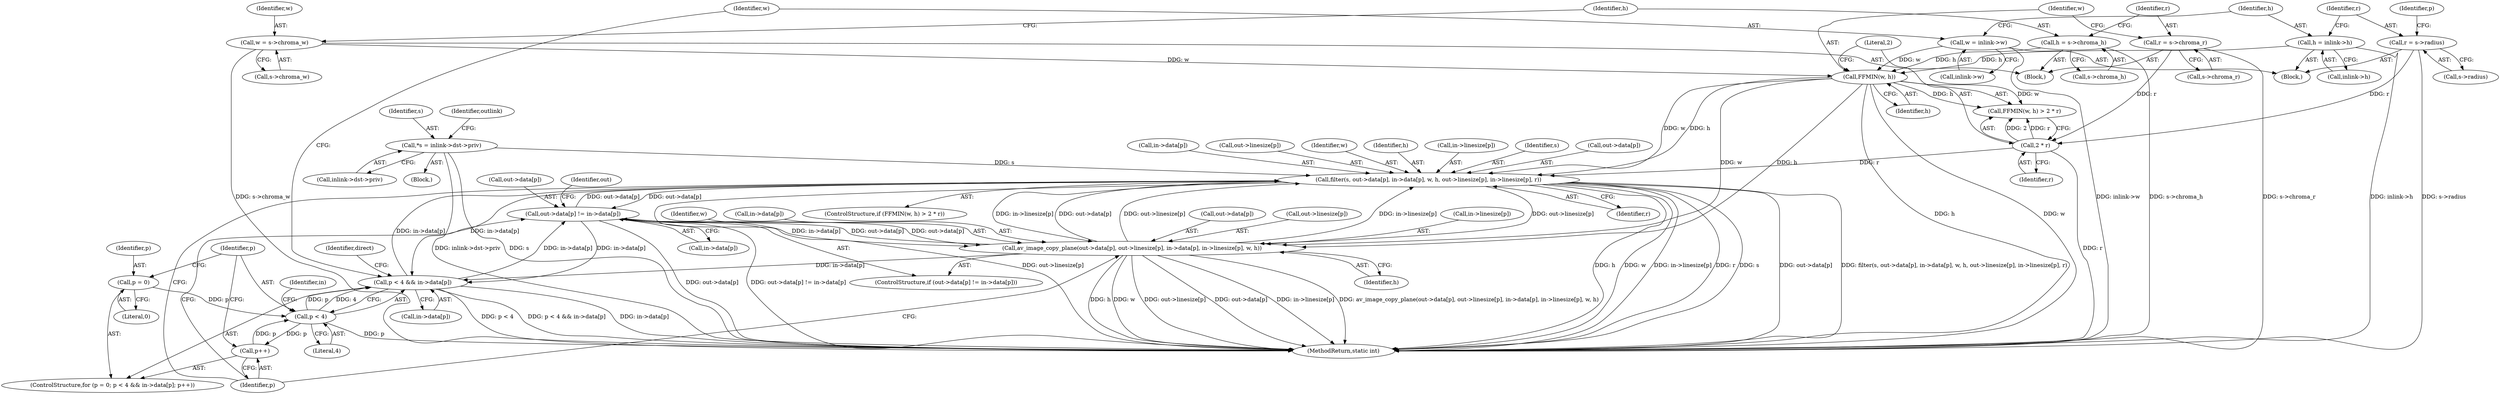 digraph "0_FFmpeg_e43a0a232dbf6d3c161823c2e07c52e76227a1bc_3@pointer" {
"1000223" [label="(Call,filter(s, out->data[p], in->data[p], w, h, out->linesize[p], in->linesize[p], r))"];
"1000105" [label="(Call,*s = inlink->dst->priv)"];
"1000250" [label="(Call,out->data[p] != in->data[p])"];
"1000223" [label="(Call,filter(s, out->data[p], in->data[p], w, h, out->linesize[p], in->linesize[p], r))"];
"1000261" [label="(Call,av_image_copy_plane(out->data[p], out->linesize[p], in->data[p], in->linesize[p], w, h))"];
"1000217" [label="(Call,FFMIN(w, h))"];
"1000200" [label="(Call,w = s->chroma_w)"];
"1000180" [label="(Call,w = inlink->w)"];
"1000186" [label="(Call,h = inlink->h)"];
"1000205" [label="(Call,h = s->chroma_h)"];
"1000167" [label="(Call,p < 4 && in->data[p])"];
"1000168" [label="(Call,p < 4)"];
"1000176" [label="(Call,p++)"];
"1000164" [label="(Call,p = 0)"];
"1000220" [label="(Call,2 * r)"];
"1000192" [label="(Call,r = s->radius)"];
"1000210" [label="(Call,r = s->chroma_r)"];
"1000182" [label="(Call,inlink->w)"];
"1000166" [label="(Literal,0)"];
"1000242" [label="(Call,in->linesize[p])"];
"1000188" [label="(Call,inlink->h)"];
"1000250" [label="(Call,out->data[p] != in->data[p])"];
"1000198" [label="(Identifier,p)"];
"1000224" [label="(Identifier,s)"];
"1000220" [label="(Call,2 * r)"];
"1000247" [label="(Identifier,r)"];
"1000221" [label="(Literal,2)"];
"1000267" [label="(Call,out->linesize[p])"];
"1000186" [label="(Call,h = inlink->h)"];
"1000177" [label="(Identifier,p)"];
"1000294" [label="(MethodReturn,static int)"];
"1000223" [label="(Call,filter(s, out->data[p], in->data[p], w, h, out->linesize[p], in->linesize[p], r))"];
"1000256" [label="(Call,in->data[p])"];
"1000167" [label="(Call,p < 4 && in->data[p])"];
"1000194" [label="(Call,s->radius)"];
"1000215" [label="(ControlStructure,if (FFMIN(w, h) > 2 * r))"];
"1000249" [label="(ControlStructure,if (out->data[p] != in->data[p]))"];
"1000222" [label="(Identifier,r)"];
"1000180" [label="(Call,w = inlink->w)"];
"1000205" [label="(Call,h = s->chroma_h)"];
"1000225" [label="(Call,out->data[p])"];
"1000206" [label="(Identifier,h)"];
"1000277" [label="(Call,in->linesize[p])"];
"1000171" [label="(Call,in->data[p])"];
"1000210" [label="(Call,r = s->chroma_r)"];
"1000165" [label="(Identifier,p)"];
"1000286" [label="(Identifier,direct)"];
"1000251" [label="(Call,out->data[p])"];
"1000219" [label="(Identifier,h)"];
"1000164" [label="(Call,p = 0)"];
"1000216" [label="(Call,FFMIN(w, h) > 2 * r)"];
"1000169" [label="(Identifier,p)"];
"1000200" [label="(Call,w = s->chroma_w)"];
"1000264" [label="(Identifier,out)"];
"1000230" [label="(Call,in->data[p])"];
"1000211" [label="(Identifier,r)"];
"1000237" [label="(Call,out->linesize[p])"];
"1000217" [label="(Call,FFMIN(w, h))"];
"1000178" [label="(Block,)"];
"1000207" [label="(Call,s->chroma_h)"];
"1000107" [label="(Call,inlink->dst->priv)"];
"1000187" [label="(Identifier,h)"];
"1000168" [label="(Call,p < 4)"];
"1000103" [label="(Block,)"];
"1000163" [label="(ControlStructure,for (p = 0; p < 4 && in->data[p]; p++))"];
"1000235" [label="(Identifier,w)"];
"1000106" [label="(Identifier,s)"];
"1000202" [label="(Call,s->chroma_w)"];
"1000282" [label="(Identifier,w)"];
"1000272" [label="(Call,in->data[p])"];
"1000201" [label="(Identifier,w)"];
"1000283" [label="(Identifier,h)"];
"1000176" [label="(Call,p++)"];
"1000192" [label="(Call,r = s->radius)"];
"1000114" [label="(Identifier,outlink)"];
"1000261" [label="(Call,av_image_copy_plane(out->data[p], out->linesize[p], in->data[p], in->linesize[p], w, h))"];
"1000170" [label="(Literal,4)"];
"1000218" [label="(Identifier,w)"];
"1000173" [label="(Identifier,in)"];
"1000105" [label="(Call,*s = inlink->dst->priv)"];
"1000212" [label="(Call,s->chroma_r)"];
"1000262" [label="(Call,out->data[p])"];
"1000199" [label="(Block,)"];
"1000236" [label="(Identifier,h)"];
"1000193" [label="(Identifier,r)"];
"1000181" [label="(Identifier,w)"];
"1000223" -> "1000215"  [label="AST: "];
"1000223" -> "1000247"  [label="CFG: "];
"1000224" -> "1000223"  [label="AST: "];
"1000225" -> "1000223"  [label="AST: "];
"1000230" -> "1000223"  [label="AST: "];
"1000235" -> "1000223"  [label="AST: "];
"1000236" -> "1000223"  [label="AST: "];
"1000237" -> "1000223"  [label="AST: "];
"1000242" -> "1000223"  [label="AST: "];
"1000247" -> "1000223"  [label="AST: "];
"1000177" -> "1000223"  [label="CFG: "];
"1000223" -> "1000294"  [label="DDG: out->data[p]"];
"1000223" -> "1000294"  [label="DDG: filter(s, out->data[p], in->data[p], w, h, out->linesize[p], in->linesize[p], r)"];
"1000223" -> "1000294"  [label="DDG: out->linesize[p]"];
"1000223" -> "1000294"  [label="DDG: h"];
"1000223" -> "1000294"  [label="DDG: w"];
"1000223" -> "1000294"  [label="DDG: in->linesize[p]"];
"1000223" -> "1000294"  [label="DDG: r"];
"1000223" -> "1000294"  [label="DDG: s"];
"1000223" -> "1000167"  [label="DDG: in->data[p]"];
"1000105" -> "1000223"  [label="DDG: s"];
"1000250" -> "1000223"  [label="DDG: out->data[p]"];
"1000261" -> "1000223"  [label="DDG: out->data[p]"];
"1000261" -> "1000223"  [label="DDG: out->linesize[p]"];
"1000261" -> "1000223"  [label="DDG: in->linesize[p]"];
"1000167" -> "1000223"  [label="DDG: in->data[p]"];
"1000217" -> "1000223"  [label="DDG: w"];
"1000217" -> "1000223"  [label="DDG: h"];
"1000220" -> "1000223"  [label="DDG: r"];
"1000223" -> "1000250"  [label="DDG: out->data[p]"];
"1000223" -> "1000261"  [label="DDG: out->linesize[p]"];
"1000223" -> "1000261"  [label="DDG: in->linesize[p]"];
"1000105" -> "1000103"  [label="AST: "];
"1000105" -> "1000107"  [label="CFG: "];
"1000106" -> "1000105"  [label="AST: "];
"1000107" -> "1000105"  [label="AST: "];
"1000114" -> "1000105"  [label="CFG: "];
"1000105" -> "1000294"  [label="DDG: inlink->dst->priv"];
"1000105" -> "1000294"  [label="DDG: s"];
"1000250" -> "1000249"  [label="AST: "];
"1000250" -> "1000256"  [label="CFG: "];
"1000251" -> "1000250"  [label="AST: "];
"1000256" -> "1000250"  [label="AST: "];
"1000264" -> "1000250"  [label="CFG: "];
"1000177" -> "1000250"  [label="CFG: "];
"1000250" -> "1000294"  [label="DDG: out->data[p]"];
"1000250" -> "1000294"  [label="DDG: out->data[p] != in->data[p]"];
"1000250" -> "1000167"  [label="DDG: in->data[p]"];
"1000261" -> "1000250"  [label="DDG: out->data[p]"];
"1000167" -> "1000250"  [label="DDG: in->data[p]"];
"1000250" -> "1000261"  [label="DDG: out->data[p]"];
"1000250" -> "1000261"  [label="DDG: in->data[p]"];
"1000261" -> "1000249"  [label="AST: "];
"1000261" -> "1000283"  [label="CFG: "];
"1000262" -> "1000261"  [label="AST: "];
"1000267" -> "1000261"  [label="AST: "];
"1000272" -> "1000261"  [label="AST: "];
"1000277" -> "1000261"  [label="AST: "];
"1000282" -> "1000261"  [label="AST: "];
"1000283" -> "1000261"  [label="AST: "];
"1000177" -> "1000261"  [label="CFG: "];
"1000261" -> "1000294"  [label="DDG: w"];
"1000261" -> "1000294"  [label="DDG: out->linesize[p]"];
"1000261" -> "1000294"  [label="DDG: out->data[p]"];
"1000261" -> "1000294"  [label="DDG: in->linesize[p]"];
"1000261" -> "1000294"  [label="DDG: av_image_copy_plane(out->data[p], out->linesize[p], in->data[p], in->linesize[p], w, h)"];
"1000261" -> "1000294"  [label="DDG: h"];
"1000261" -> "1000167"  [label="DDG: in->data[p]"];
"1000217" -> "1000261"  [label="DDG: w"];
"1000217" -> "1000261"  [label="DDG: h"];
"1000217" -> "1000216"  [label="AST: "];
"1000217" -> "1000219"  [label="CFG: "];
"1000218" -> "1000217"  [label="AST: "];
"1000219" -> "1000217"  [label="AST: "];
"1000221" -> "1000217"  [label="CFG: "];
"1000217" -> "1000294"  [label="DDG: h"];
"1000217" -> "1000294"  [label="DDG: w"];
"1000217" -> "1000216"  [label="DDG: w"];
"1000217" -> "1000216"  [label="DDG: h"];
"1000200" -> "1000217"  [label="DDG: w"];
"1000180" -> "1000217"  [label="DDG: w"];
"1000186" -> "1000217"  [label="DDG: h"];
"1000205" -> "1000217"  [label="DDG: h"];
"1000200" -> "1000199"  [label="AST: "];
"1000200" -> "1000202"  [label="CFG: "];
"1000201" -> "1000200"  [label="AST: "];
"1000202" -> "1000200"  [label="AST: "];
"1000206" -> "1000200"  [label="CFG: "];
"1000200" -> "1000294"  [label="DDG: s->chroma_w"];
"1000180" -> "1000178"  [label="AST: "];
"1000180" -> "1000182"  [label="CFG: "];
"1000181" -> "1000180"  [label="AST: "];
"1000182" -> "1000180"  [label="AST: "];
"1000187" -> "1000180"  [label="CFG: "];
"1000180" -> "1000294"  [label="DDG: inlink->w"];
"1000186" -> "1000178"  [label="AST: "];
"1000186" -> "1000188"  [label="CFG: "];
"1000187" -> "1000186"  [label="AST: "];
"1000188" -> "1000186"  [label="AST: "];
"1000193" -> "1000186"  [label="CFG: "];
"1000186" -> "1000294"  [label="DDG: inlink->h"];
"1000205" -> "1000199"  [label="AST: "];
"1000205" -> "1000207"  [label="CFG: "];
"1000206" -> "1000205"  [label="AST: "];
"1000207" -> "1000205"  [label="AST: "];
"1000211" -> "1000205"  [label="CFG: "];
"1000205" -> "1000294"  [label="DDG: s->chroma_h"];
"1000167" -> "1000163"  [label="AST: "];
"1000167" -> "1000168"  [label="CFG: "];
"1000167" -> "1000171"  [label="CFG: "];
"1000168" -> "1000167"  [label="AST: "];
"1000171" -> "1000167"  [label="AST: "];
"1000181" -> "1000167"  [label="CFG: "];
"1000286" -> "1000167"  [label="CFG: "];
"1000167" -> "1000294"  [label="DDG: p < 4"];
"1000167" -> "1000294"  [label="DDG: p < 4 && in->data[p]"];
"1000167" -> "1000294"  [label="DDG: in->data[p]"];
"1000168" -> "1000167"  [label="DDG: p"];
"1000168" -> "1000167"  [label="DDG: 4"];
"1000168" -> "1000170"  [label="CFG: "];
"1000169" -> "1000168"  [label="AST: "];
"1000170" -> "1000168"  [label="AST: "];
"1000173" -> "1000168"  [label="CFG: "];
"1000168" -> "1000294"  [label="DDG: p"];
"1000176" -> "1000168"  [label="DDG: p"];
"1000164" -> "1000168"  [label="DDG: p"];
"1000168" -> "1000176"  [label="DDG: p"];
"1000176" -> "1000163"  [label="AST: "];
"1000176" -> "1000177"  [label="CFG: "];
"1000177" -> "1000176"  [label="AST: "];
"1000169" -> "1000176"  [label="CFG: "];
"1000164" -> "1000163"  [label="AST: "];
"1000164" -> "1000166"  [label="CFG: "];
"1000165" -> "1000164"  [label="AST: "];
"1000166" -> "1000164"  [label="AST: "];
"1000169" -> "1000164"  [label="CFG: "];
"1000220" -> "1000216"  [label="AST: "];
"1000220" -> "1000222"  [label="CFG: "];
"1000221" -> "1000220"  [label="AST: "];
"1000222" -> "1000220"  [label="AST: "];
"1000216" -> "1000220"  [label="CFG: "];
"1000220" -> "1000294"  [label="DDG: r"];
"1000220" -> "1000216"  [label="DDG: 2"];
"1000220" -> "1000216"  [label="DDG: r"];
"1000192" -> "1000220"  [label="DDG: r"];
"1000210" -> "1000220"  [label="DDG: r"];
"1000192" -> "1000178"  [label="AST: "];
"1000192" -> "1000194"  [label="CFG: "];
"1000193" -> "1000192"  [label="AST: "];
"1000194" -> "1000192"  [label="AST: "];
"1000198" -> "1000192"  [label="CFG: "];
"1000192" -> "1000294"  [label="DDG: s->radius"];
"1000210" -> "1000199"  [label="AST: "];
"1000210" -> "1000212"  [label="CFG: "];
"1000211" -> "1000210"  [label="AST: "];
"1000212" -> "1000210"  [label="AST: "];
"1000218" -> "1000210"  [label="CFG: "];
"1000210" -> "1000294"  [label="DDG: s->chroma_r"];
}
